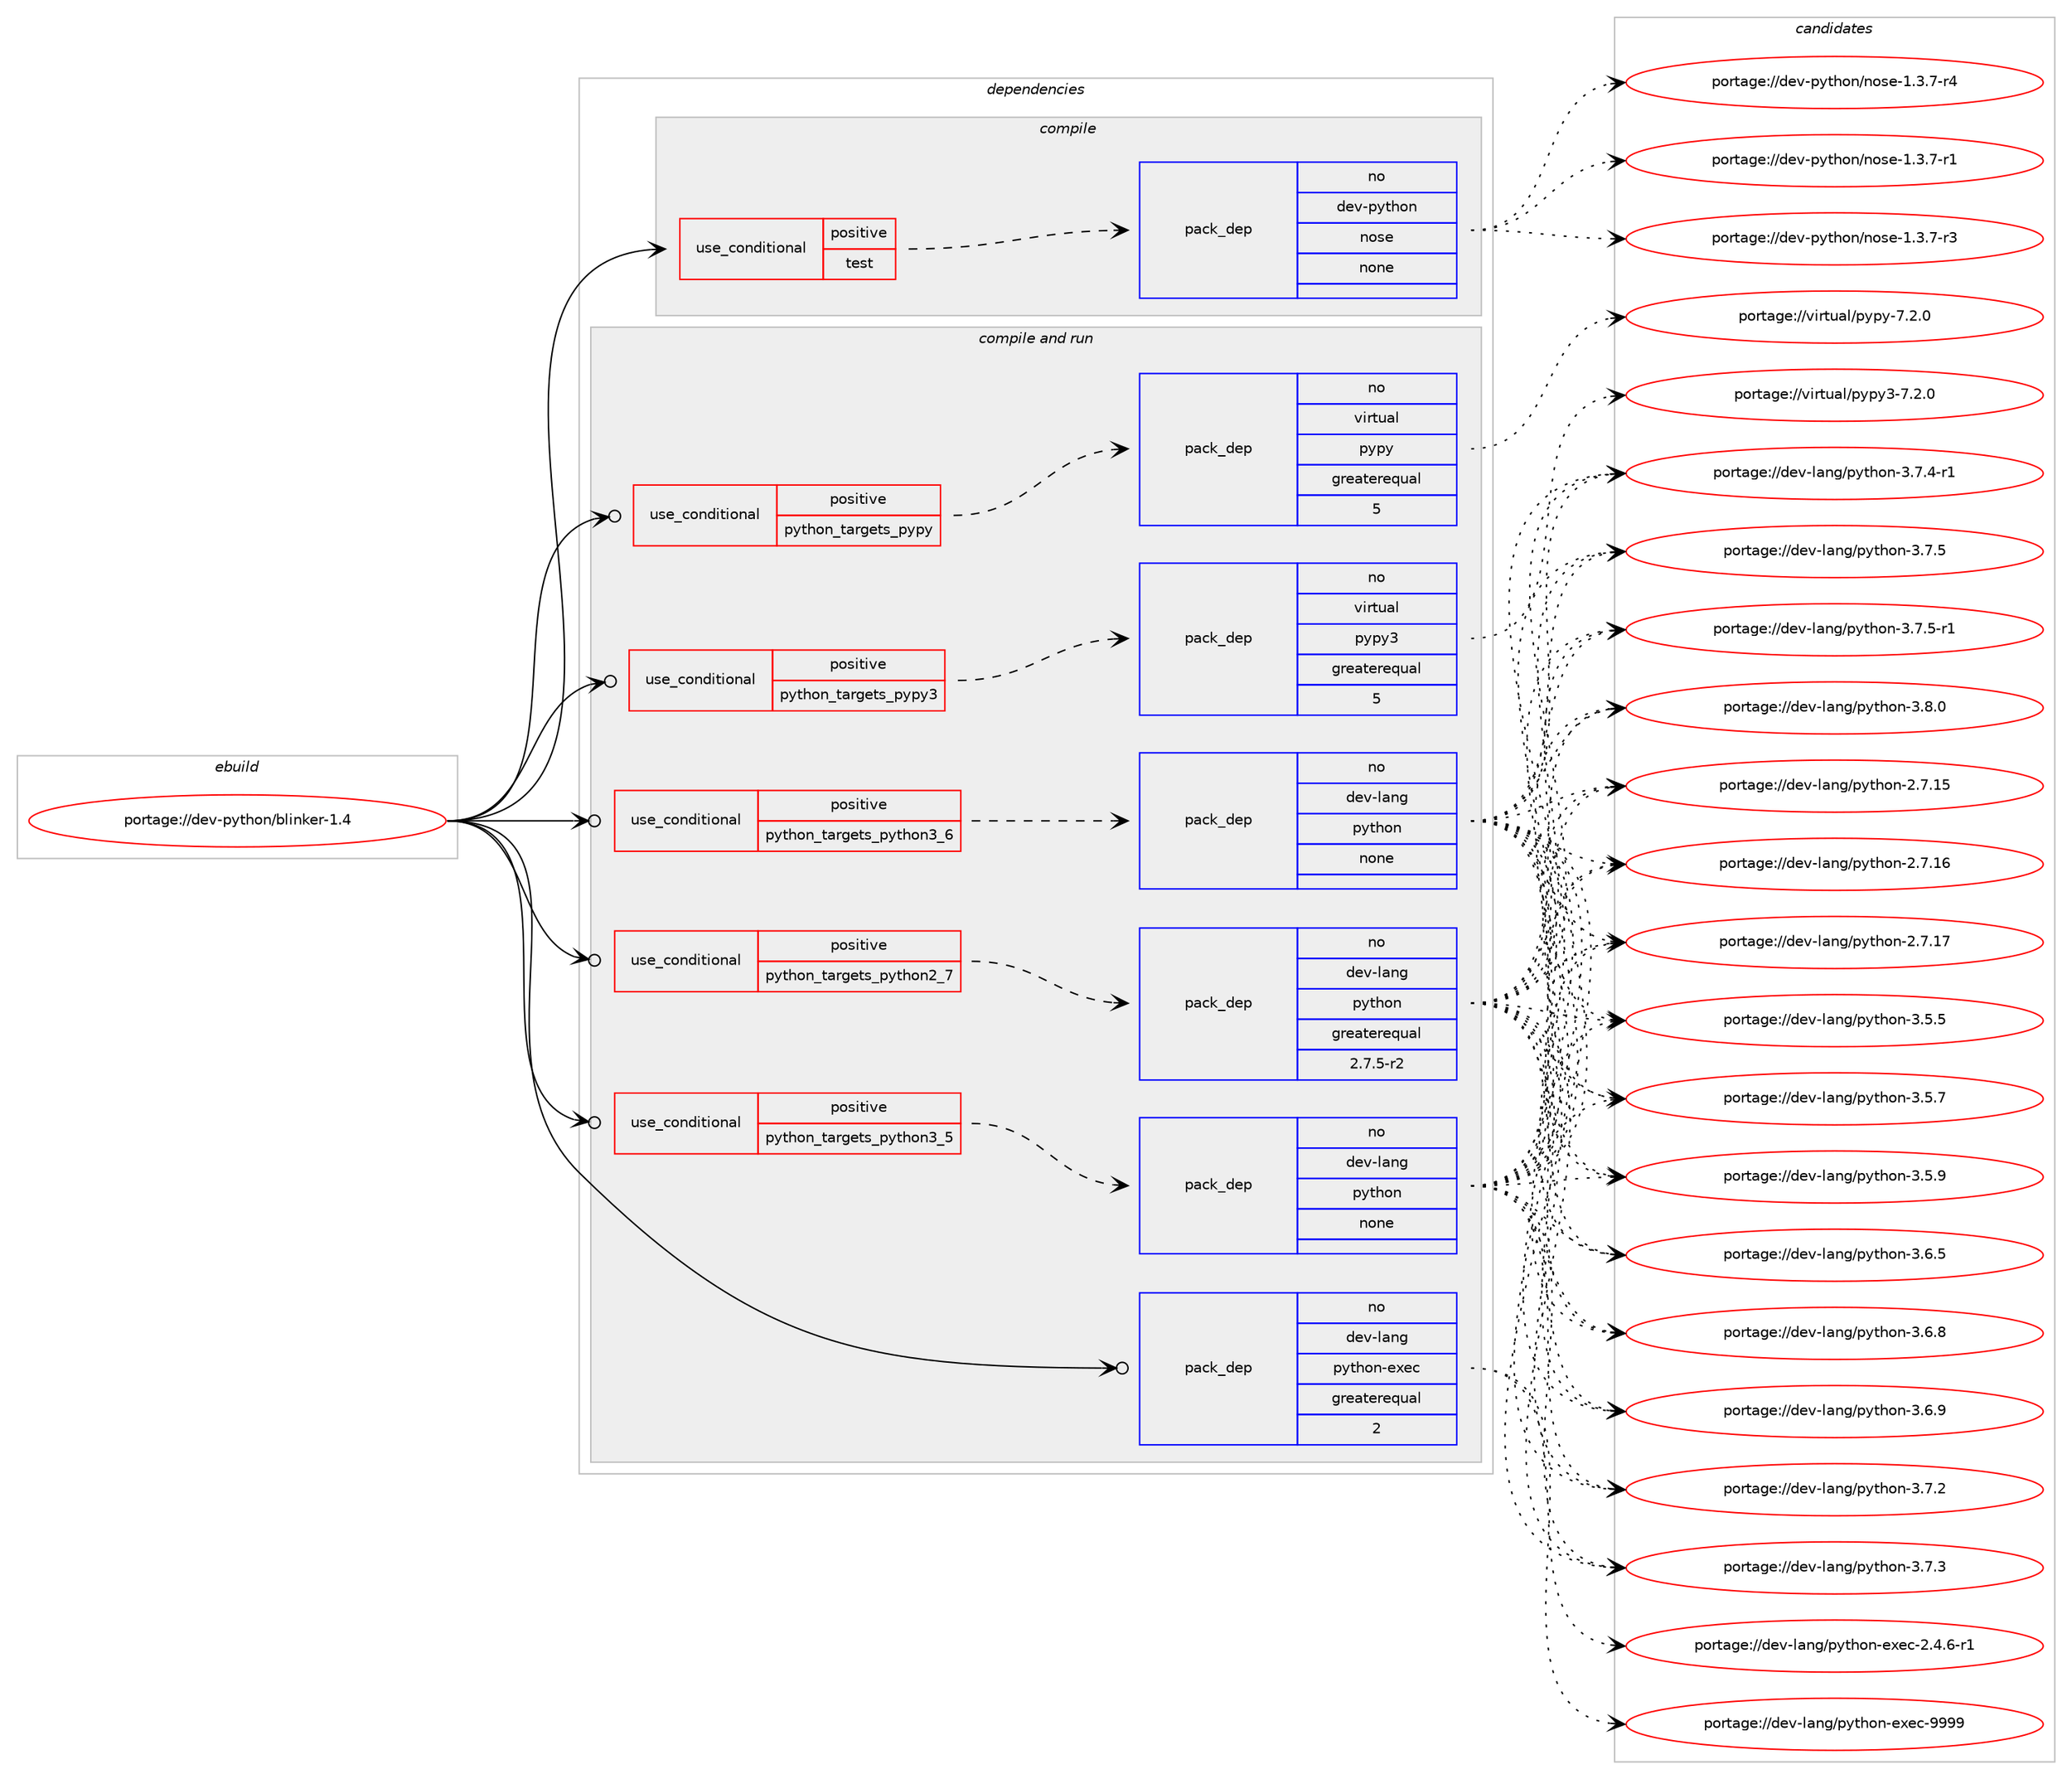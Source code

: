digraph prolog {

# *************
# Graph options
# *************

newrank=true;
concentrate=true;
compound=true;
graph [rankdir=LR,fontname=Helvetica,fontsize=10,ranksep=1.5];#, ranksep=2.5, nodesep=0.2];
edge  [arrowhead=vee];
node  [fontname=Helvetica,fontsize=10];

# **********
# The ebuild
# **********

subgraph cluster_leftcol {
color=gray;
rank=same;
label=<<i>ebuild</i>>;
id [label="portage://dev-python/blinker-1.4", color=red, width=4, href="../dev-python/blinker-1.4.svg"];
}

# ****************
# The dependencies
# ****************

subgraph cluster_midcol {
color=gray;
label=<<i>dependencies</i>>;
subgraph cluster_compile {
fillcolor="#eeeeee";
style=filled;
label=<<i>compile</i>>;
subgraph cond26277 {
dependency132063 [label=<<TABLE BORDER="0" CELLBORDER="1" CELLSPACING="0" CELLPADDING="4"><TR><TD ROWSPAN="3" CELLPADDING="10">use_conditional</TD></TR><TR><TD>positive</TD></TR><TR><TD>test</TD></TR></TABLE>>, shape=none, color=red];
subgraph pack102478 {
dependency132064 [label=<<TABLE BORDER="0" CELLBORDER="1" CELLSPACING="0" CELLPADDING="4" WIDTH="220"><TR><TD ROWSPAN="6" CELLPADDING="30">pack_dep</TD></TR><TR><TD WIDTH="110">no</TD></TR><TR><TD>dev-python</TD></TR><TR><TD>nose</TD></TR><TR><TD>none</TD></TR><TR><TD></TD></TR></TABLE>>, shape=none, color=blue];
}
dependency132063:e -> dependency132064:w [weight=20,style="dashed",arrowhead="vee"];
}
id:e -> dependency132063:w [weight=20,style="solid",arrowhead="vee"];
}
subgraph cluster_compileandrun {
fillcolor="#eeeeee";
style=filled;
label=<<i>compile and run</i>>;
subgraph cond26278 {
dependency132065 [label=<<TABLE BORDER="0" CELLBORDER="1" CELLSPACING="0" CELLPADDING="4"><TR><TD ROWSPAN="3" CELLPADDING="10">use_conditional</TD></TR><TR><TD>positive</TD></TR><TR><TD>python_targets_pypy</TD></TR></TABLE>>, shape=none, color=red];
subgraph pack102479 {
dependency132066 [label=<<TABLE BORDER="0" CELLBORDER="1" CELLSPACING="0" CELLPADDING="4" WIDTH="220"><TR><TD ROWSPAN="6" CELLPADDING="30">pack_dep</TD></TR><TR><TD WIDTH="110">no</TD></TR><TR><TD>virtual</TD></TR><TR><TD>pypy</TD></TR><TR><TD>greaterequal</TD></TR><TR><TD>5</TD></TR></TABLE>>, shape=none, color=blue];
}
dependency132065:e -> dependency132066:w [weight=20,style="dashed",arrowhead="vee"];
}
id:e -> dependency132065:w [weight=20,style="solid",arrowhead="odotvee"];
subgraph cond26279 {
dependency132067 [label=<<TABLE BORDER="0" CELLBORDER="1" CELLSPACING="0" CELLPADDING="4"><TR><TD ROWSPAN="3" CELLPADDING="10">use_conditional</TD></TR><TR><TD>positive</TD></TR><TR><TD>python_targets_pypy3</TD></TR></TABLE>>, shape=none, color=red];
subgraph pack102480 {
dependency132068 [label=<<TABLE BORDER="0" CELLBORDER="1" CELLSPACING="0" CELLPADDING="4" WIDTH="220"><TR><TD ROWSPAN="6" CELLPADDING="30">pack_dep</TD></TR><TR><TD WIDTH="110">no</TD></TR><TR><TD>virtual</TD></TR><TR><TD>pypy3</TD></TR><TR><TD>greaterequal</TD></TR><TR><TD>5</TD></TR></TABLE>>, shape=none, color=blue];
}
dependency132067:e -> dependency132068:w [weight=20,style="dashed",arrowhead="vee"];
}
id:e -> dependency132067:w [weight=20,style="solid",arrowhead="odotvee"];
subgraph cond26280 {
dependency132069 [label=<<TABLE BORDER="0" CELLBORDER="1" CELLSPACING="0" CELLPADDING="4"><TR><TD ROWSPAN="3" CELLPADDING="10">use_conditional</TD></TR><TR><TD>positive</TD></TR><TR><TD>python_targets_python2_7</TD></TR></TABLE>>, shape=none, color=red];
subgraph pack102481 {
dependency132070 [label=<<TABLE BORDER="0" CELLBORDER="1" CELLSPACING="0" CELLPADDING="4" WIDTH="220"><TR><TD ROWSPAN="6" CELLPADDING="30">pack_dep</TD></TR><TR><TD WIDTH="110">no</TD></TR><TR><TD>dev-lang</TD></TR><TR><TD>python</TD></TR><TR><TD>greaterequal</TD></TR><TR><TD>2.7.5-r2</TD></TR></TABLE>>, shape=none, color=blue];
}
dependency132069:e -> dependency132070:w [weight=20,style="dashed",arrowhead="vee"];
}
id:e -> dependency132069:w [weight=20,style="solid",arrowhead="odotvee"];
subgraph cond26281 {
dependency132071 [label=<<TABLE BORDER="0" CELLBORDER="1" CELLSPACING="0" CELLPADDING="4"><TR><TD ROWSPAN="3" CELLPADDING="10">use_conditional</TD></TR><TR><TD>positive</TD></TR><TR><TD>python_targets_python3_5</TD></TR></TABLE>>, shape=none, color=red];
subgraph pack102482 {
dependency132072 [label=<<TABLE BORDER="0" CELLBORDER="1" CELLSPACING="0" CELLPADDING="4" WIDTH="220"><TR><TD ROWSPAN="6" CELLPADDING="30">pack_dep</TD></TR><TR><TD WIDTH="110">no</TD></TR><TR><TD>dev-lang</TD></TR><TR><TD>python</TD></TR><TR><TD>none</TD></TR><TR><TD></TD></TR></TABLE>>, shape=none, color=blue];
}
dependency132071:e -> dependency132072:w [weight=20,style="dashed",arrowhead="vee"];
}
id:e -> dependency132071:w [weight=20,style="solid",arrowhead="odotvee"];
subgraph cond26282 {
dependency132073 [label=<<TABLE BORDER="0" CELLBORDER="1" CELLSPACING="0" CELLPADDING="4"><TR><TD ROWSPAN="3" CELLPADDING="10">use_conditional</TD></TR><TR><TD>positive</TD></TR><TR><TD>python_targets_python3_6</TD></TR></TABLE>>, shape=none, color=red];
subgraph pack102483 {
dependency132074 [label=<<TABLE BORDER="0" CELLBORDER="1" CELLSPACING="0" CELLPADDING="4" WIDTH="220"><TR><TD ROWSPAN="6" CELLPADDING="30">pack_dep</TD></TR><TR><TD WIDTH="110">no</TD></TR><TR><TD>dev-lang</TD></TR><TR><TD>python</TD></TR><TR><TD>none</TD></TR><TR><TD></TD></TR></TABLE>>, shape=none, color=blue];
}
dependency132073:e -> dependency132074:w [weight=20,style="dashed",arrowhead="vee"];
}
id:e -> dependency132073:w [weight=20,style="solid",arrowhead="odotvee"];
subgraph pack102484 {
dependency132075 [label=<<TABLE BORDER="0" CELLBORDER="1" CELLSPACING="0" CELLPADDING="4" WIDTH="220"><TR><TD ROWSPAN="6" CELLPADDING="30">pack_dep</TD></TR><TR><TD WIDTH="110">no</TD></TR><TR><TD>dev-lang</TD></TR><TR><TD>python-exec</TD></TR><TR><TD>greaterequal</TD></TR><TR><TD>2</TD></TR></TABLE>>, shape=none, color=blue];
}
id:e -> dependency132075:w [weight=20,style="solid",arrowhead="odotvee"];
}
subgraph cluster_run {
fillcolor="#eeeeee";
style=filled;
label=<<i>run</i>>;
}
}

# **************
# The candidates
# **************

subgraph cluster_choices {
rank=same;
color=gray;
label=<<i>candidates</i>>;

subgraph choice102478 {
color=black;
nodesep=1;
choiceportage10010111845112121116104111110471101111151014549465146554511449 [label="portage://dev-python/nose-1.3.7-r1", color=red, width=4,href="../dev-python/nose-1.3.7-r1.svg"];
choiceportage10010111845112121116104111110471101111151014549465146554511451 [label="portage://dev-python/nose-1.3.7-r3", color=red, width=4,href="../dev-python/nose-1.3.7-r3.svg"];
choiceportage10010111845112121116104111110471101111151014549465146554511452 [label="portage://dev-python/nose-1.3.7-r4", color=red, width=4,href="../dev-python/nose-1.3.7-r4.svg"];
dependency132064:e -> choiceportage10010111845112121116104111110471101111151014549465146554511449:w [style=dotted,weight="100"];
dependency132064:e -> choiceportage10010111845112121116104111110471101111151014549465146554511451:w [style=dotted,weight="100"];
dependency132064:e -> choiceportage10010111845112121116104111110471101111151014549465146554511452:w [style=dotted,weight="100"];
}
subgraph choice102479 {
color=black;
nodesep=1;
choiceportage1181051141161179710847112121112121455546504648 [label="portage://virtual/pypy-7.2.0", color=red, width=4,href="../virtual/pypy-7.2.0.svg"];
dependency132066:e -> choiceportage1181051141161179710847112121112121455546504648:w [style=dotted,weight="100"];
}
subgraph choice102480 {
color=black;
nodesep=1;
choiceportage118105114116117971084711212111212151455546504648 [label="portage://virtual/pypy3-7.2.0", color=red, width=4,href="../virtual/pypy3-7.2.0.svg"];
dependency132068:e -> choiceportage118105114116117971084711212111212151455546504648:w [style=dotted,weight="100"];
}
subgraph choice102481 {
color=black;
nodesep=1;
choiceportage10010111845108971101034711212111610411111045504655464953 [label="portage://dev-lang/python-2.7.15", color=red, width=4,href="../dev-lang/python-2.7.15.svg"];
choiceportage10010111845108971101034711212111610411111045504655464954 [label="portage://dev-lang/python-2.7.16", color=red, width=4,href="../dev-lang/python-2.7.16.svg"];
choiceportage10010111845108971101034711212111610411111045504655464955 [label="portage://dev-lang/python-2.7.17", color=red, width=4,href="../dev-lang/python-2.7.17.svg"];
choiceportage100101118451089711010347112121116104111110455146534653 [label="portage://dev-lang/python-3.5.5", color=red, width=4,href="../dev-lang/python-3.5.5.svg"];
choiceportage100101118451089711010347112121116104111110455146534655 [label="portage://dev-lang/python-3.5.7", color=red, width=4,href="../dev-lang/python-3.5.7.svg"];
choiceportage100101118451089711010347112121116104111110455146534657 [label="portage://dev-lang/python-3.5.9", color=red, width=4,href="../dev-lang/python-3.5.9.svg"];
choiceportage100101118451089711010347112121116104111110455146544653 [label="portage://dev-lang/python-3.6.5", color=red, width=4,href="../dev-lang/python-3.6.5.svg"];
choiceportage100101118451089711010347112121116104111110455146544656 [label="portage://dev-lang/python-3.6.8", color=red, width=4,href="../dev-lang/python-3.6.8.svg"];
choiceportage100101118451089711010347112121116104111110455146544657 [label="portage://dev-lang/python-3.6.9", color=red, width=4,href="../dev-lang/python-3.6.9.svg"];
choiceportage100101118451089711010347112121116104111110455146554650 [label="portage://dev-lang/python-3.7.2", color=red, width=4,href="../dev-lang/python-3.7.2.svg"];
choiceportage100101118451089711010347112121116104111110455146554651 [label="portage://dev-lang/python-3.7.3", color=red, width=4,href="../dev-lang/python-3.7.3.svg"];
choiceportage1001011184510897110103471121211161041111104551465546524511449 [label="portage://dev-lang/python-3.7.4-r1", color=red, width=4,href="../dev-lang/python-3.7.4-r1.svg"];
choiceportage100101118451089711010347112121116104111110455146554653 [label="portage://dev-lang/python-3.7.5", color=red, width=4,href="../dev-lang/python-3.7.5.svg"];
choiceportage1001011184510897110103471121211161041111104551465546534511449 [label="portage://dev-lang/python-3.7.5-r1", color=red, width=4,href="../dev-lang/python-3.7.5-r1.svg"];
choiceportage100101118451089711010347112121116104111110455146564648 [label="portage://dev-lang/python-3.8.0", color=red, width=4,href="../dev-lang/python-3.8.0.svg"];
dependency132070:e -> choiceportage10010111845108971101034711212111610411111045504655464953:w [style=dotted,weight="100"];
dependency132070:e -> choiceportage10010111845108971101034711212111610411111045504655464954:w [style=dotted,weight="100"];
dependency132070:e -> choiceportage10010111845108971101034711212111610411111045504655464955:w [style=dotted,weight="100"];
dependency132070:e -> choiceportage100101118451089711010347112121116104111110455146534653:w [style=dotted,weight="100"];
dependency132070:e -> choiceportage100101118451089711010347112121116104111110455146534655:w [style=dotted,weight="100"];
dependency132070:e -> choiceportage100101118451089711010347112121116104111110455146534657:w [style=dotted,weight="100"];
dependency132070:e -> choiceportage100101118451089711010347112121116104111110455146544653:w [style=dotted,weight="100"];
dependency132070:e -> choiceportage100101118451089711010347112121116104111110455146544656:w [style=dotted,weight="100"];
dependency132070:e -> choiceportage100101118451089711010347112121116104111110455146544657:w [style=dotted,weight="100"];
dependency132070:e -> choiceportage100101118451089711010347112121116104111110455146554650:w [style=dotted,weight="100"];
dependency132070:e -> choiceportage100101118451089711010347112121116104111110455146554651:w [style=dotted,weight="100"];
dependency132070:e -> choiceportage1001011184510897110103471121211161041111104551465546524511449:w [style=dotted,weight="100"];
dependency132070:e -> choiceportage100101118451089711010347112121116104111110455146554653:w [style=dotted,weight="100"];
dependency132070:e -> choiceportage1001011184510897110103471121211161041111104551465546534511449:w [style=dotted,weight="100"];
dependency132070:e -> choiceportage100101118451089711010347112121116104111110455146564648:w [style=dotted,weight="100"];
}
subgraph choice102482 {
color=black;
nodesep=1;
choiceportage10010111845108971101034711212111610411111045504655464953 [label="portage://dev-lang/python-2.7.15", color=red, width=4,href="../dev-lang/python-2.7.15.svg"];
choiceportage10010111845108971101034711212111610411111045504655464954 [label="portage://dev-lang/python-2.7.16", color=red, width=4,href="../dev-lang/python-2.7.16.svg"];
choiceportage10010111845108971101034711212111610411111045504655464955 [label="portage://dev-lang/python-2.7.17", color=red, width=4,href="../dev-lang/python-2.7.17.svg"];
choiceportage100101118451089711010347112121116104111110455146534653 [label="portage://dev-lang/python-3.5.5", color=red, width=4,href="../dev-lang/python-3.5.5.svg"];
choiceportage100101118451089711010347112121116104111110455146534655 [label="portage://dev-lang/python-3.5.7", color=red, width=4,href="../dev-lang/python-3.5.7.svg"];
choiceportage100101118451089711010347112121116104111110455146534657 [label="portage://dev-lang/python-3.5.9", color=red, width=4,href="../dev-lang/python-3.5.9.svg"];
choiceportage100101118451089711010347112121116104111110455146544653 [label="portage://dev-lang/python-3.6.5", color=red, width=4,href="../dev-lang/python-3.6.5.svg"];
choiceportage100101118451089711010347112121116104111110455146544656 [label="portage://dev-lang/python-3.6.8", color=red, width=4,href="../dev-lang/python-3.6.8.svg"];
choiceportage100101118451089711010347112121116104111110455146544657 [label="portage://dev-lang/python-3.6.9", color=red, width=4,href="../dev-lang/python-3.6.9.svg"];
choiceportage100101118451089711010347112121116104111110455146554650 [label="portage://dev-lang/python-3.7.2", color=red, width=4,href="../dev-lang/python-3.7.2.svg"];
choiceportage100101118451089711010347112121116104111110455146554651 [label="portage://dev-lang/python-3.7.3", color=red, width=4,href="../dev-lang/python-3.7.3.svg"];
choiceportage1001011184510897110103471121211161041111104551465546524511449 [label="portage://dev-lang/python-3.7.4-r1", color=red, width=4,href="../dev-lang/python-3.7.4-r1.svg"];
choiceportage100101118451089711010347112121116104111110455146554653 [label="portage://dev-lang/python-3.7.5", color=red, width=4,href="../dev-lang/python-3.7.5.svg"];
choiceportage1001011184510897110103471121211161041111104551465546534511449 [label="portage://dev-lang/python-3.7.5-r1", color=red, width=4,href="../dev-lang/python-3.7.5-r1.svg"];
choiceportage100101118451089711010347112121116104111110455146564648 [label="portage://dev-lang/python-3.8.0", color=red, width=4,href="../dev-lang/python-3.8.0.svg"];
dependency132072:e -> choiceportage10010111845108971101034711212111610411111045504655464953:w [style=dotted,weight="100"];
dependency132072:e -> choiceportage10010111845108971101034711212111610411111045504655464954:w [style=dotted,weight="100"];
dependency132072:e -> choiceportage10010111845108971101034711212111610411111045504655464955:w [style=dotted,weight="100"];
dependency132072:e -> choiceportage100101118451089711010347112121116104111110455146534653:w [style=dotted,weight="100"];
dependency132072:e -> choiceportage100101118451089711010347112121116104111110455146534655:w [style=dotted,weight="100"];
dependency132072:e -> choiceportage100101118451089711010347112121116104111110455146534657:w [style=dotted,weight="100"];
dependency132072:e -> choiceportage100101118451089711010347112121116104111110455146544653:w [style=dotted,weight="100"];
dependency132072:e -> choiceportage100101118451089711010347112121116104111110455146544656:w [style=dotted,weight="100"];
dependency132072:e -> choiceportage100101118451089711010347112121116104111110455146544657:w [style=dotted,weight="100"];
dependency132072:e -> choiceportage100101118451089711010347112121116104111110455146554650:w [style=dotted,weight="100"];
dependency132072:e -> choiceportage100101118451089711010347112121116104111110455146554651:w [style=dotted,weight="100"];
dependency132072:e -> choiceportage1001011184510897110103471121211161041111104551465546524511449:w [style=dotted,weight="100"];
dependency132072:e -> choiceportage100101118451089711010347112121116104111110455146554653:w [style=dotted,weight="100"];
dependency132072:e -> choiceportage1001011184510897110103471121211161041111104551465546534511449:w [style=dotted,weight="100"];
dependency132072:e -> choiceportage100101118451089711010347112121116104111110455146564648:w [style=dotted,weight="100"];
}
subgraph choice102483 {
color=black;
nodesep=1;
choiceportage10010111845108971101034711212111610411111045504655464953 [label="portage://dev-lang/python-2.7.15", color=red, width=4,href="../dev-lang/python-2.7.15.svg"];
choiceportage10010111845108971101034711212111610411111045504655464954 [label="portage://dev-lang/python-2.7.16", color=red, width=4,href="../dev-lang/python-2.7.16.svg"];
choiceportage10010111845108971101034711212111610411111045504655464955 [label="portage://dev-lang/python-2.7.17", color=red, width=4,href="../dev-lang/python-2.7.17.svg"];
choiceportage100101118451089711010347112121116104111110455146534653 [label="portage://dev-lang/python-3.5.5", color=red, width=4,href="../dev-lang/python-3.5.5.svg"];
choiceportage100101118451089711010347112121116104111110455146534655 [label="portage://dev-lang/python-3.5.7", color=red, width=4,href="../dev-lang/python-3.5.7.svg"];
choiceportage100101118451089711010347112121116104111110455146534657 [label="portage://dev-lang/python-3.5.9", color=red, width=4,href="../dev-lang/python-3.5.9.svg"];
choiceportage100101118451089711010347112121116104111110455146544653 [label="portage://dev-lang/python-3.6.5", color=red, width=4,href="../dev-lang/python-3.6.5.svg"];
choiceportage100101118451089711010347112121116104111110455146544656 [label="portage://dev-lang/python-3.6.8", color=red, width=4,href="../dev-lang/python-3.6.8.svg"];
choiceportage100101118451089711010347112121116104111110455146544657 [label="portage://dev-lang/python-3.6.9", color=red, width=4,href="../dev-lang/python-3.6.9.svg"];
choiceportage100101118451089711010347112121116104111110455146554650 [label="portage://dev-lang/python-3.7.2", color=red, width=4,href="../dev-lang/python-3.7.2.svg"];
choiceportage100101118451089711010347112121116104111110455146554651 [label="portage://dev-lang/python-3.7.3", color=red, width=4,href="../dev-lang/python-3.7.3.svg"];
choiceportage1001011184510897110103471121211161041111104551465546524511449 [label="portage://dev-lang/python-3.7.4-r1", color=red, width=4,href="../dev-lang/python-3.7.4-r1.svg"];
choiceportage100101118451089711010347112121116104111110455146554653 [label="portage://dev-lang/python-3.7.5", color=red, width=4,href="../dev-lang/python-3.7.5.svg"];
choiceportage1001011184510897110103471121211161041111104551465546534511449 [label="portage://dev-lang/python-3.7.5-r1", color=red, width=4,href="../dev-lang/python-3.7.5-r1.svg"];
choiceportage100101118451089711010347112121116104111110455146564648 [label="portage://dev-lang/python-3.8.0", color=red, width=4,href="../dev-lang/python-3.8.0.svg"];
dependency132074:e -> choiceportage10010111845108971101034711212111610411111045504655464953:w [style=dotted,weight="100"];
dependency132074:e -> choiceportage10010111845108971101034711212111610411111045504655464954:w [style=dotted,weight="100"];
dependency132074:e -> choiceportage10010111845108971101034711212111610411111045504655464955:w [style=dotted,weight="100"];
dependency132074:e -> choiceportage100101118451089711010347112121116104111110455146534653:w [style=dotted,weight="100"];
dependency132074:e -> choiceportage100101118451089711010347112121116104111110455146534655:w [style=dotted,weight="100"];
dependency132074:e -> choiceportage100101118451089711010347112121116104111110455146534657:w [style=dotted,weight="100"];
dependency132074:e -> choiceportage100101118451089711010347112121116104111110455146544653:w [style=dotted,weight="100"];
dependency132074:e -> choiceportage100101118451089711010347112121116104111110455146544656:w [style=dotted,weight="100"];
dependency132074:e -> choiceportage100101118451089711010347112121116104111110455146544657:w [style=dotted,weight="100"];
dependency132074:e -> choiceportage100101118451089711010347112121116104111110455146554650:w [style=dotted,weight="100"];
dependency132074:e -> choiceportage100101118451089711010347112121116104111110455146554651:w [style=dotted,weight="100"];
dependency132074:e -> choiceportage1001011184510897110103471121211161041111104551465546524511449:w [style=dotted,weight="100"];
dependency132074:e -> choiceportage100101118451089711010347112121116104111110455146554653:w [style=dotted,weight="100"];
dependency132074:e -> choiceportage1001011184510897110103471121211161041111104551465546534511449:w [style=dotted,weight="100"];
dependency132074:e -> choiceportage100101118451089711010347112121116104111110455146564648:w [style=dotted,weight="100"];
}
subgraph choice102484 {
color=black;
nodesep=1;
choiceportage10010111845108971101034711212111610411111045101120101994550465246544511449 [label="portage://dev-lang/python-exec-2.4.6-r1", color=red, width=4,href="../dev-lang/python-exec-2.4.6-r1.svg"];
choiceportage10010111845108971101034711212111610411111045101120101994557575757 [label="portage://dev-lang/python-exec-9999", color=red, width=4,href="../dev-lang/python-exec-9999.svg"];
dependency132075:e -> choiceportage10010111845108971101034711212111610411111045101120101994550465246544511449:w [style=dotted,weight="100"];
dependency132075:e -> choiceportage10010111845108971101034711212111610411111045101120101994557575757:w [style=dotted,weight="100"];
}
}

}
